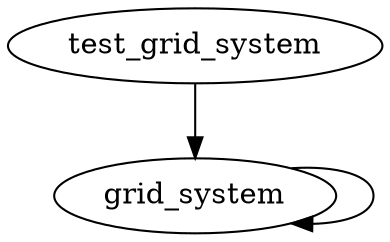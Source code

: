 /* Created by mdot for Matlab */
digraph m2html {
  grid_system -> grid_system;
  test_grid_system -> grid_system;

  grid_system [URL="grid_system.html"];
  test_grid_system [URL="test_grid_system.html"];
}